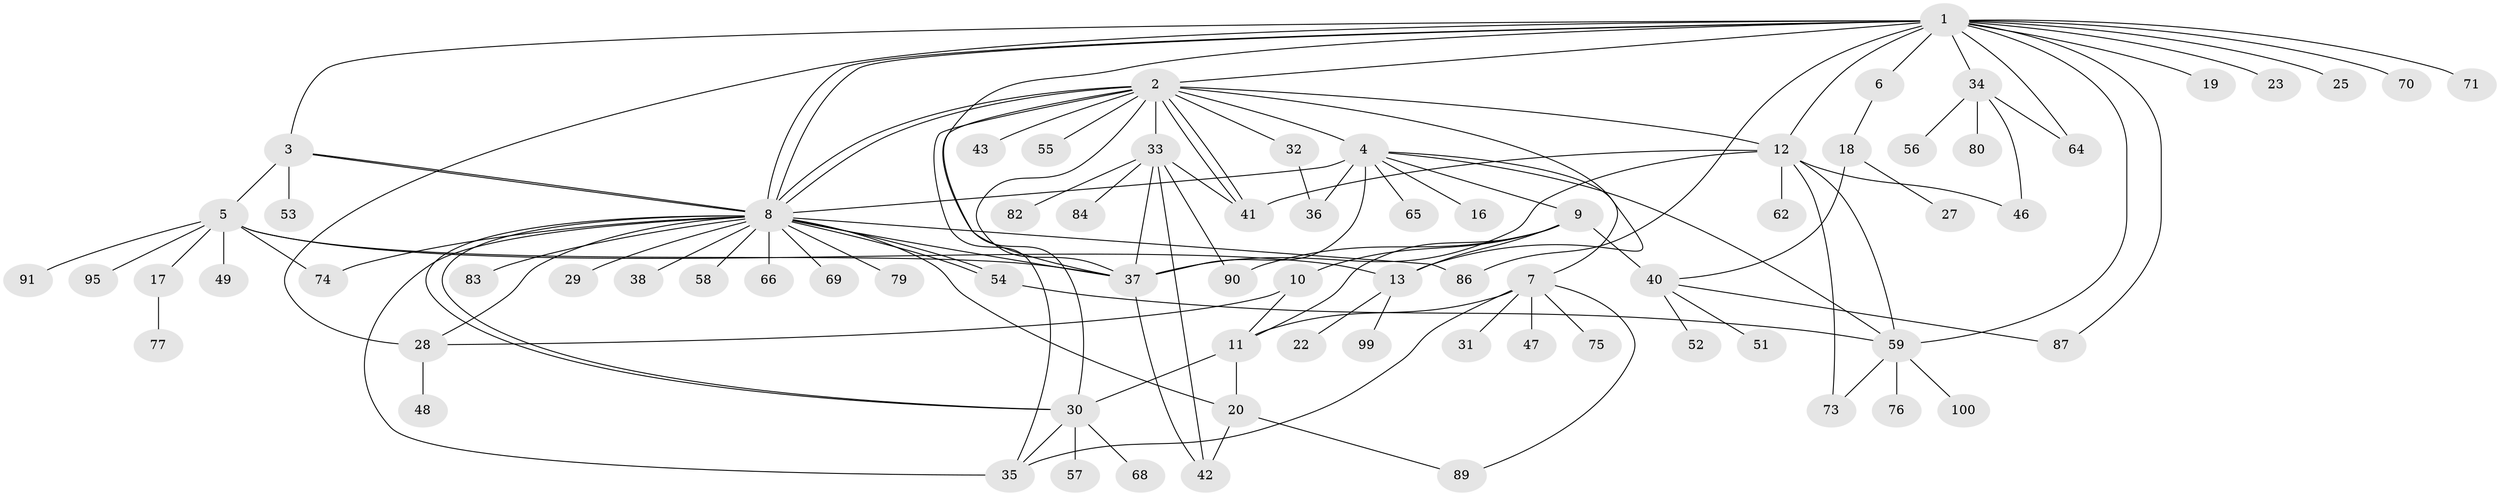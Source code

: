 // original degree distribution, {20: 0.009900990099009901, 16: 0.009900990099009901, 6: 0.039603960396039604, 11: 0.009900990099009901, 8: 0.009900990099009901, 2: 0.1782178217821782, 5: 0.04950495049504951, 27: 0.009900990099009901, 7: 0.019801980198019802, 3: 0.07920792079207921, 9: 0.009900990099009901, 4: 0.06930693069306931, 1: 0.49504950495049505, 10: 0.009900990099009901}
// Generated by graph-tools (version 1.1) at 2025/11/02/27/25 16:11:14]
// undirected, 76 vertices, 120 edges
graph export_dot {
graph [start="1"]
  node [color=gray90,style=filled];
  1 [super="+72"];
  2 [super="+63"];
  3 [super="+94"];
  4 [super="+26"];
  5 [super="+81"];
  6;
  7 [super="+24"];
  8 [super="+50"];
  9 [super="+14"];
  10;
  11 [super="+39"];
  12 [super="+101"];
  13 [super="+15"];
  16;
  17;
  18 [super="+21"];
  19;
  20 [super="+85"];
  22;
  23;
  25;
  27;
  28;
  29;
  30 [super="+88"];
  31;
  32 [super="+45"];
  33 [super="+44"];
  34 [super="+93"];
  35;
  36 [super="+78"];
  37 [super="+67"];
  38;
  40 [super="+97"];
  41 [super="+92"];
  42;
  43;
  46;
  47;
  48;
  49 [super="+60"];
  51;
  52;
  53 [super="+96"];
  54;
  55;
  56;
  57;
  58;
  59 [super="+61"];
  62;
  64;
  65;
  66;
  68;
  69;
  70;
  71;
  73;
  74;
  75;
  76;
  77;
  79;
  80;
  82;
  83;
  84;
  86;
  87;
  89 [super="+98"];
  90;
  91;
  95;
  99;
  100;
  1 -- 2;
  1 -- 3;
  1 -- 6;
  1 -- 8;
  1 -- 8;
  1 -- 12;
  1 -- 19;
  1 -- 23;
  1 -- 25;
  1 -- 28;
  1 -- 34;
  1 -- 64;
  1 -- 70;
  1 -- 71;
  1 -- 86;
  1 -- 87;
  1 -- 59;
  1 -- 37;
  2 -- 4;
  2 -- 8;
  2 -- 8;
  2 -- 12;
  2 -- 13;
  2 -- 30;
  2 -- 32;
  2 -- 33;
  2 -- 35;
  2 -- 41;
  2 -- 41;
  2 -- 43;
  2 -- 55;
  2 -- 37;
  3 -- 5;
  3 -- 8;
  3 -- 8;
  3 -- 53;
  4 -- 7;
  4 -- 8 [weight=2];
  4 -- 9;
  4 -- 16;
  4 -- 36;
  4 -- 37 [weight=3];
  4 -- 65;
  4 -- 59;
  5 -- 13;
  5 -- 17;
  5 -- 49;
  5 -- 74;
  5 -- 91;
  5 -- 95;
  5 -- 37;
  6 -- 18;
  7 -- 11;
  7 -- 47;
  7 -- 89;
  7 -- 35;
  7 -- 75;
  7 -- 31;
  8 -- 20;
  8 -- 28;
  8 -- 29;
  8 -- 30;
  8 -- 30;
  8 -- 35;
  8 -- 37 [weight=2];
  8 -- 38;
  8 -- 54;
  8 -- 54;
  8 -- 58;
  8 -- 66;
  8 -- 69;
  8 -- 74 [weight=2];
  8 -- 79;
  8 -- 83;
  8 -- 86;
  9 -- 10;
  9 -- 11;
  9 -- 40;
  9 -- 90;
  9 -- 13;
  10 -- 11;
  10 -- 28;
  11 -- 20;
  11 -- 30;
  12 -- 41;
  12 -- 46;
  12 -- 59;
  12 -- 62;
  12 -- 73;
  12 -- 37;
  13 -- 22;
  13 -- 99;
  17 -- 77;
  18 -- 27;
  18 -- 40;
  20 -- 42;
  20 -- 89;
  28 -- 48;
  30 -- 57;
  30 -- 68;
  30 -- 35;
  32 -- 36;
  33 -- 37;
  33 -- 42;
  33 -- 82;
  33 -- 84;
  33 -- 90;
  33 -- 41;
  34 -- 56;
  34 -- 64;
  34 -- 80;
  34 -- 46;
  37 -- 42;
  40 -- 51;
  40 -- 52;
  40 -- 87;
  54 -- 59;
  59 -- 76;
  59 -- 100;
  59 -- 73;
}
